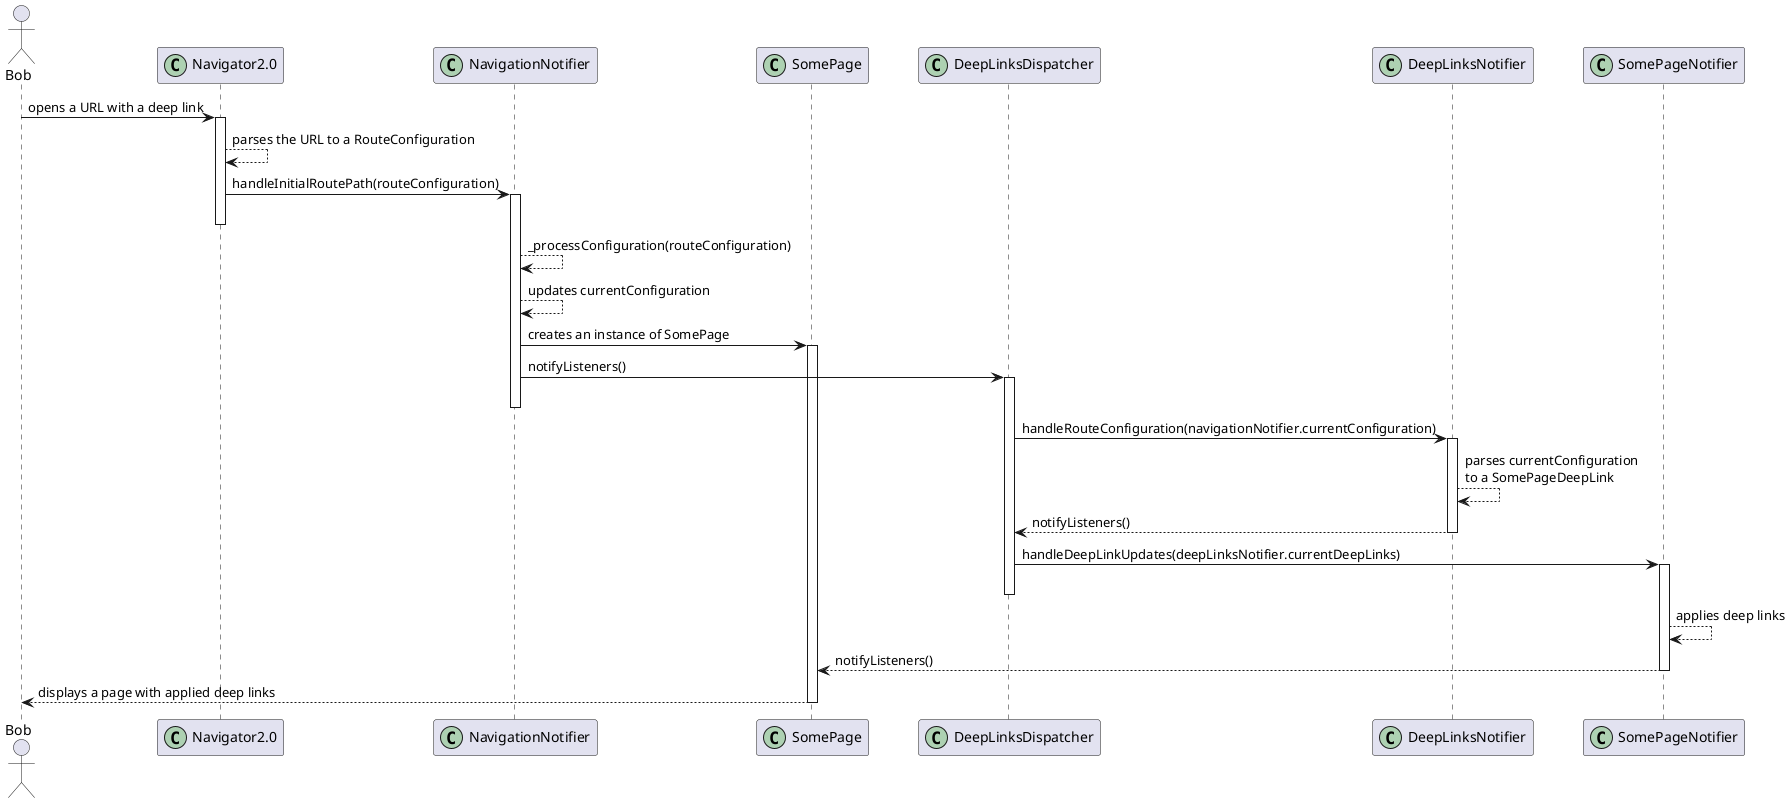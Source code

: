 @startuml
skinparam ParticipantPadding 20
skinparam BoxPadding 10

actor Bob

participant Navigator2.0 << (C,#ADD1B2) >>
participant NavigationNotifier << (C,#ADD1B2) >>
participant SomePage << (C,#ADD1B2) >>
participant DeepLinksDispatcher << (C,#ADD1B2) >>
participant DeepLinksNotifier << (C,#ADD1B2) >>
participant SomePageNotifier << (C,#ADD1B2) >>

Bob -> Navigator2.0 : opens a URL with a deep link
activate Navigator2.0

Navigator2.0 --> Navigator2.0 : parses the URL to a RouteConfiguration

Navigator2.0 -> NavigationNotifier : handleInitialRoutePath(routeConfiguration)
activate NavigationNotifier
deactivate Navigator2.0

NavigationNotifier --> NavigationNotifier : _processConfiguration(routeConfiguration)
NavigationNotifier --> NavigationNotifier : updates currentConfiguration

NavigationNotifier -> SomePage: creates an instance of SomePage
activate SomePage


NavigationNotifier -> DeepLinksDispatcher : notifyListeners()
activate DeepLinksDispatcher
deactivate NavigationNotifier

DeepLinksDispatcher -> DeepLinksNotifier : handleRouteConfiguration(navigationNotifier.currentConfiguration)
activate DeepLinksNotifier

DeepLinksNotifier --> DeepLinksNotifier : parses currentConfiguration \nto a SomePageDeepLink

DeepLinksNotifier --> DeepLinksDispatcher : notifyListeners()
deactivate DeepLinksNotifier

DeepLinksDispatcher -> SomePageNotifier : handleDeepLinkUpdates(deepLinksNotifier.currentDeepLinks)
activate SomePageNotifier
deactivate DeepLinksDispatcher

SomePageNotifier --> SomePageNotifier : applies deep links
SomePageNotifier --> SomePage : notifyListeners()
deactivate SomePageNotifier

SomePage --> Bob : displays a page with applied deep links
deactivate SomePage

@enduml

